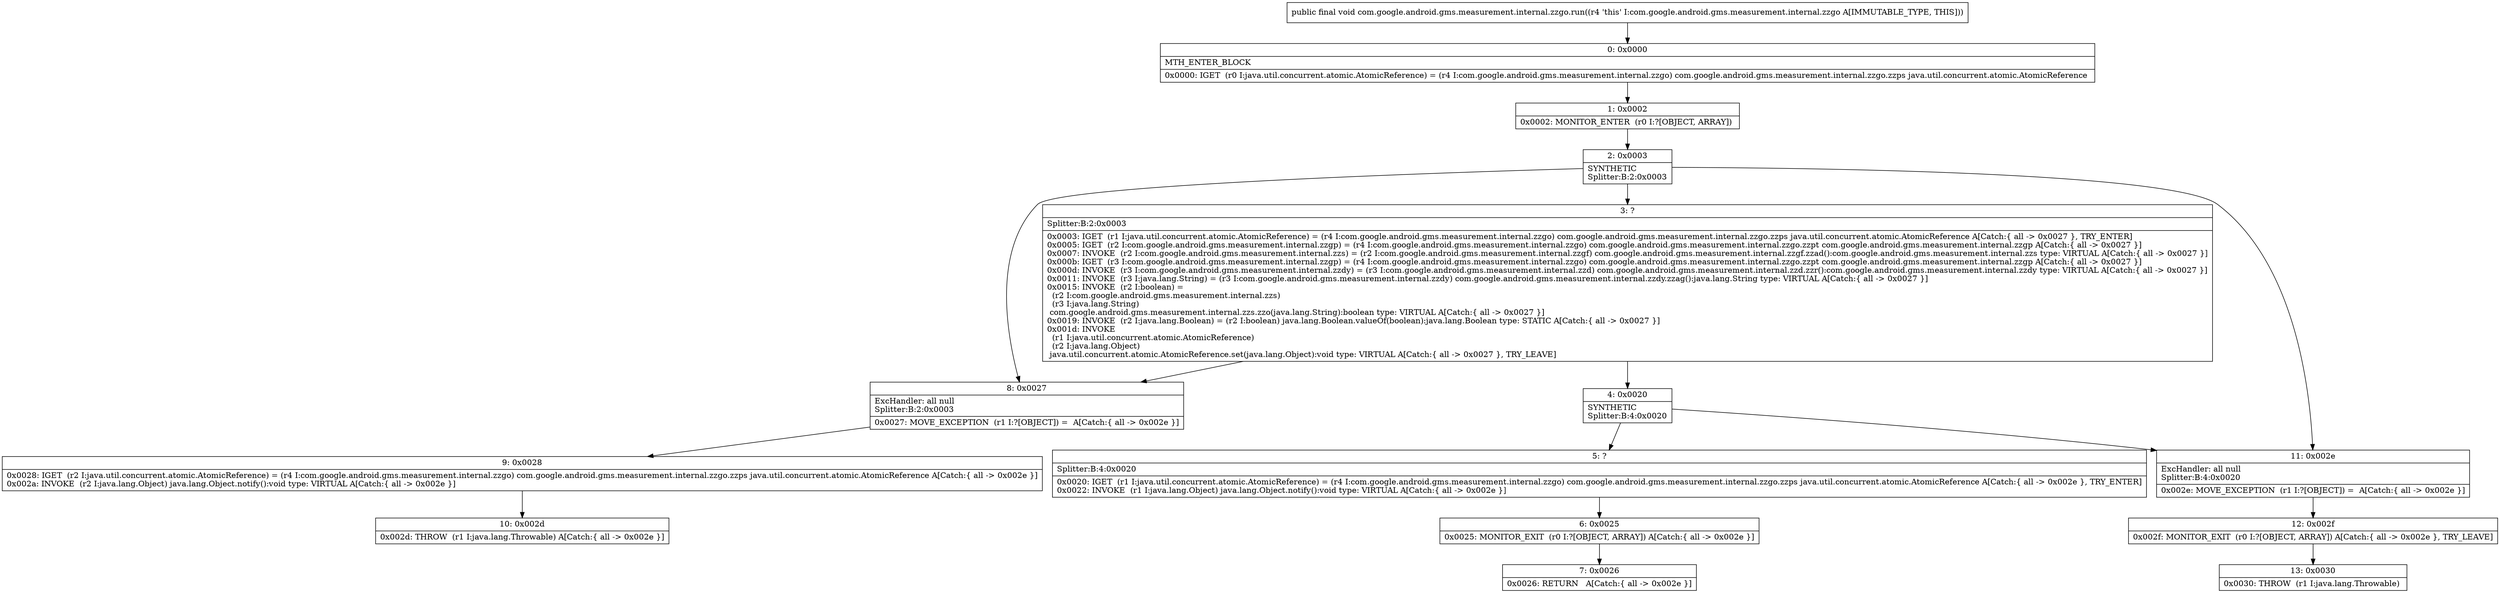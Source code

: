 digraph "CFG forcom.google.android.gms.measurement.internal.zzgo.run()V" {
Node_0 [shape=record,label="{0\:\ 0x0000|MTH_ENTER_BLOCK\l|0x0000: IGET  (r0 I:java.util.concurrent.atomic.AtomicReference) = (r4 I:com.google.android.gms.measurement.internal.zzgo) com.google.android.gms.measurement.internal.zzgo.zzps java.util.concurrent.atomic.AtomicReference \l}"];
Node_1 [shape=record,label="{1\:\ 0x0002|0x0002: MONITOR_ENTER  (r0 I:?[OBJECT, ARRAY]) \l}"];
Node_2 [shape=record,label="{2\:\ 0x0003|SYNTHETIC\lSplitter:B:2:0x0003\l}"];
Node_3 [shape=record,label="{3\:\ ?|Splitter:B:2:0x0003\l|0x0003: IGET  (r1 I:java.util.concurrent.atomic.AtomicReference) = (r4 I:com.google.android.gms.measurement.internal.zzgo) com.google.android.gms.measurement.internal.zzgo.zzps java.util.concurrent.atomic.AtomicReference A[Catch:\{ all \-\> 0x0027 \}, TRY_ENTER]\l0x0005: IGET  (r2 I:com.google.android.gms.measurement.internal.zzgp) = (r4 I:com.google.android.gms.measurement.internal.zzgo) com.google.android.gms.measurement.internal.zzgo.zzpt com.google.android.gms.measurement.internal.zzgp A[Catch:\{ all \-\> 0x0027 \}]\l0x0007: INVOKE  (r2 I:com.google.android.gms.measurement.internal.zzs) = (r2 I:com.google.android.gms.measurement.internal.zzgf) com.google.android.gms.measurement.internal.zzgf.zzad():com.google.android.gms.measurement.internal.zzs type: VIRTUAL A[Catch:\{ all \-\> 0x0027 \}]\l0x000b: IGET  (r3 I:com.google.android.gms.measurement.internal.zzgp) = (r4 I:com.google.android.gms.measurement.internal.zzgo) com.google.android.gms.measurement.internal.zzgo.zzpt com.google.android.gms.measurement.internal.zzgp A[Catch:\{ all \-\> 0x0027 \}]\l0x000d: INVOKE  (r3 I:com.google.android.gms.measurement.internal.zzdy) = (r3 I:com.google.android.gms.measurement.internal.zzd) com.google.android.gms.measurement.internal.zzd.zzr():com.google.android.gms.measurement.internal.zzdy type: VIRTUAL A[Catch:\{ all \-\> 0x0027 \}]\l0x0011: INVOKE  (r3 I:java.lang.String) = (r3 I:com.google.android.gms.measurement.internal.zzdy) com.google.android.gms.measurement.internal.zzdy.zzag():java.lang.String type: VIRTUAL A[Catch:\{ all \-\> 0x0027 \}]\l0x0015: INVOKE  (r2 I:boolean) = \l  (r2 I:com.google.android.gms.measurement.internal.zzs)\l  (r3 I:java.lang.String)\l com.google.android.gms.measurement.internal.zzs.zzo(java.lang.String):boolean type: VIRTUAL A[Catch:\{ all \-\> 0x0027 \}]\l0x0019: INVOKE  (r2 I:java.lang.Boolean) = (r2 I:boolean) java.lang.Boolean.valueOf(boolean):java.lang.Boolean type: STATIC A[Catch:\{ all \-\> 0x0027 \}]\l0x001d: INVOKE  \l  (r1 I:java.util.concurrent.atomic.AtomicReference)\l  (r2 I:java.lang.Object)\l java.util.concurrent.atomic.AtomicReference.set(java.lang.Object):void type: VIRTUAL A[Catch:\{ all \-\> 0x0027 \}, TRY_LEAVE]\l}"];
Node_4 [shape=record,label="{4\:\ 0x0020|SYNTHETIC\lSplitter:B:4:0x0020\l}"];
Node_5 [shape=record,label="{5\:\ ?|Splitter:B:4:0x0020\l|0x0020: IGET  (r1 I:java.util.concurrent.atomic.AtomicReference) = (r4 I:com.google.android.gms.measurement.internal.zzgo) com.google.android.gms.measurement.internal.zzgo.zzps java.util.concurrent.atomic.AtomicReference A[Catch:\{ all \-\> 0x002e \}, TRY_ENTER]\l0x0022: INVOKE  (r1 I:java.lang.Object) java.lang.Object.notify():void type: VIRTUAL A[Catch:\{ all \-\> 0x002e \}]\l}"];
Node_6 [shape=record,label="{6\:\ 0x0025|0x0025: MONITOR_EXIT  (r0 I:?[OBJECT, ARRAY]) A[Catch:\{ all \-\> 0x002e \}]\l}"];
Node_7 [shape=record,label="{7\:\ 0x0026|0x0026: RETURN   A[Catch:\{ all \-\> 0x002e \}]\l}"];
Node_8 [shape=record,label="{8\:\ 0x0027|ExcHandler: all null\lSplitter:B:2:0x0003\l|0x0027: MOVE_EXCEPTION  (r1 I:?[OBJECT]) =  A[Catch:\{ all \-\> 0x002e \}]\l}"];
Node_9 [shape=record,label="{9\:\ 0x0028|0x0028: IGET  (r2 I:java.util.concurrent.atomic.AtomicReference) = (r4 I:com.google.android.gms.measurement.internal.zzgo) com.google.android.gms.measurement.internal.zzgo.zzps java.util.concurrent.atomic.AtomicReference A[Catch:\{ all \-\> 0x002e \}]\l0x002a: INVOKE  (r2 I:java.lang.Object) java.lang.Object.notify():void type: VIRTUAL A[Catch:\{ all \-\> 0x002e \}]\l}"];
Node_10 [shape=record,label="{10\:\ 0x002d|0x002d: THROW  (r1 I:java.lang.Throwable) A[Catch:\{ all \-\> 0x002e \}]\l}"];
Node_11 [shape=record,label="{11\:\ 0x002e|ExcHandler: all null\lSplitter:B:4:0x0020\l|0x002e: MOVE_EXCEPTION  (r1 I:?[OBJECT]) =  A[Catch:\{ all \-\> 0x002e \}]\l}"];
Node_12 [shape=record,label="{12\:\ 0x002f|0x002f: MONITOR_EXIT  (r0 I:?[OBJECT, ARRAY]) A[Catch:\{ all \-\> 0x002e \}, TRY_LEAVE]\l}"];
Node_13 [shape=record,label="{13\:\ 0x0030|0x0030: THROW  (r1 I:java.lang.Throwable) \l}"];
MethodNode[shape=record,label="{public final void com.google.android.gms.measurement.internal.zzgo.run((r4 'this' I:com.google.android.gms.measurement.internal.zzgo A[IMMUTABLE_TYPE, THIS])) }"];
MethodNode -> Node_0;
Node_0 -> Node_1;
Node_1 -> Node_2;
Node_2 -> Node_3;
Node_2 -> Node_8;
Node_2 -> Node_11;
Node_3 -> Node_4;
Node_3 -> Node_8;
Node_4 -> Node_5;
Node_4 -> Node_11;
Node_5 -> Node_6;
Node_6 -> Node_7;
Node_8 -> Node_9;
Node_9 -> Node_10;
Node_11 -> Node_12;
Node_12 -> Node_13;
}

